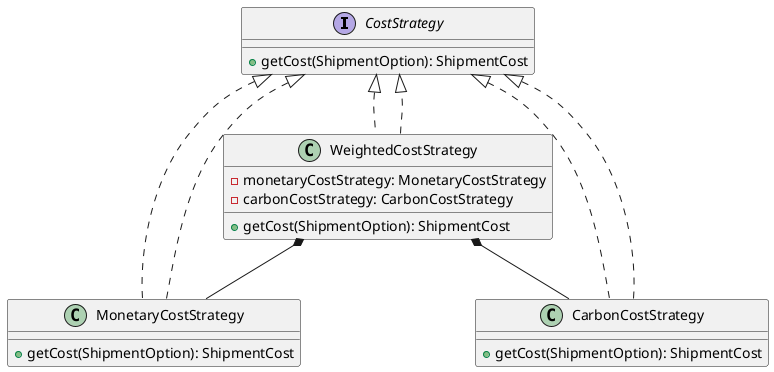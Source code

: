 @startuml mastery_task_05_CD

interface CostStrategy {
    +getCost(ShipmentOption): ShipmentCost
}

class MonetaryCostStrategy implements CostStrategy {
    +getCost(ShipmentOption): ShipmentCost
}

class CarbonCostStrategy implements CostStrategy {
    +getCost(ShipmentOption): ShipmentCost
}

class WeightedCostStrategy implements CostStrategy{
/' This class WeightedCostStrategy contains
a MonetaryCostStrategy class
and a CarbonCostStrategy class
has-a relationship'/
    -monetaryCostStrategy: MonetaryCostStrategy
    -carbonCostStrategy: CarbonCostStrategy

    +getCost(ShipmentOption): ShipmentCost
}
/'
The following shoes implement relationship
'/

MonetaryCostStrategy ..|> CostStrategy
CarbonCostStrategy ..|> CostStrategy
WeightedCostStrategy ..|> CostStrategy

/' *-- is showing a composition relationship or has-a relationship
'/
WeightedCostStrategy *-- MonetaryCostStrategy
WeightedCostStrategy *-- CarbonCostStrategy

@enduml